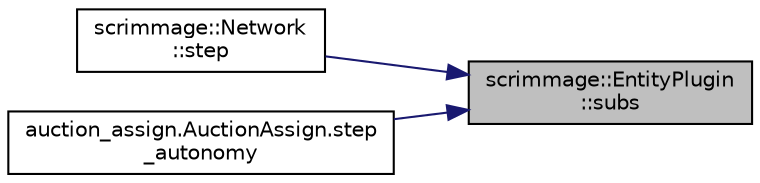 digraph "scrimmage::EntityPlugin::subs"
{
 // LATEX_PDF_SIZE
  edge [fontname="Helvetica",fontsize="10",labelfontname="Helvetica",labelfontsize="10"];
  node [fontname="Helvetica",fontsize="10",shape=record];
  rankdir="RL";
  Node1 [label="scrimmage::EntityPlugin\l::subs",height=0.2,width=0.4,color="black", fillcolor="grey75", style="filled", fontcolor="black",tooltip=" "];
  Node1 -> Node2 [dir="back",color="midnightblue",fontsize="10",style="solid",fontname="Helvetica"];
  Node2 [label="scrimmage::Network\l::step",height=0.2,width=0.4,color="black", fillcolor="white", style="filled",URL="$classscrimmage_1_1Network.html#a2f8038f7d231ba3dcf0823cb0cab766a",tooltip=" "];
  Node1 -> Node3 [dir="back",color="midnightblue",fontsize="10",style="solid",fontname="Helvetica"];
  Node3 [label="auction_assign.AuctionAssign.step\l_autonomy",height=0.2,width=0.4,color="black", fillcolor="white", style="filled",URL="$classauction__assign_1_1AuctionAssign.html#aefed0483da116cd2d4713500755f6125",tooltip=" "];
}
